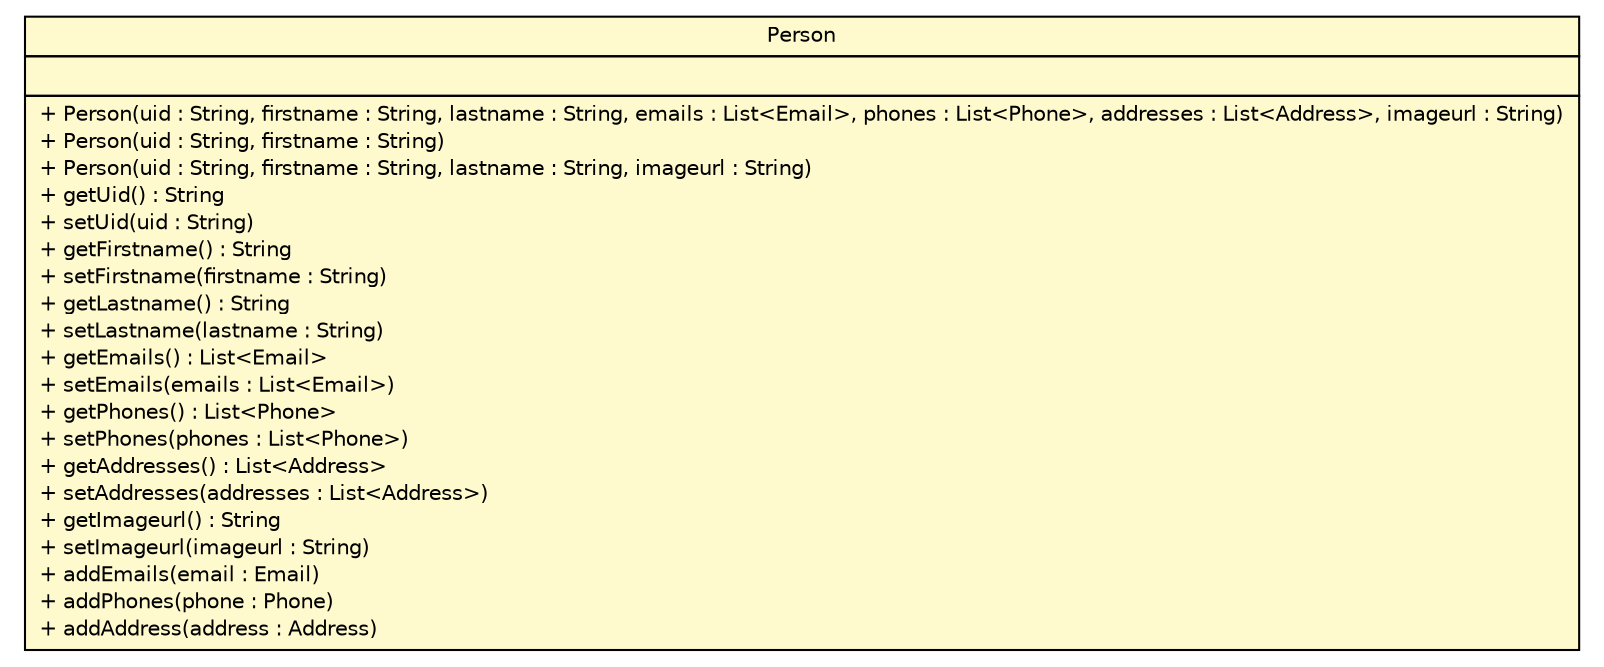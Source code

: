 #!/usr/local/bin/dot
#
# Class diagram 
# Generated by UMLGraph version 5.1 (http://www.umlgraph.org/)
#

digraph G {
	edge [fontname="Helvetica",fontsize=10,labelfontname="Helvetica",labelfontsize=10];
	node [fontname="Helvetica",fontsize=10,shape=plaintext];
	nodesep=0.25;
	ranksep=0.5;
	// com.clapi.data.Person
	c272 [label=<<table title="com.clapi.data.Person" border="0" cellborder="1" cellspacing="0" cellpadding="2" port="p" bgcolor="lemonChiffon" href="./Person.html">
		<tr><td><table border="0" cellspacing="0" cellpadding="1">
<tr><td align="center" balign="center"> Person </td></tr>
		</table></td></tr>
		<tr><td><table border="0" cellspacing="0" cellpadding="1">
<tr><td align="left" balign="left">  </td></tr>
		</table></td></tr>
		<tr><td><table border="0" cellspacing="0" cellpadding="1">
<tr><td align="left" balign="left"> + Person(uid : String, firstname : String, lastname : String, emails : List&lt;Email&gt;, phones : List&lt;Phone&gt;, addresses : List&lt;Address&gt;, imageurl : String) </td></tr>
<tr><td align="left" balign="left"> + Person(uid : String, firstname : String) </td></tr>
<tr><td align="left" balign="left"> + Person(uid : String, firstname : String, lastname : String, imageurl : String) </td></tr>
<tr><td align="left" balign="left"> + getUid() : String </td></tr>
<tr><td align="left" balign="left"> + setUid(uid : String) </td></tr>
<tr><td align="left" balign="left"> + getFirstname() : String </td></tr>
<tr><td align="left" balign="left"> + setFirstname(firstname : String) </td></tr>
<tr><td align="left" balign="left"> + getLastname() : String </td></tr>
<tr><td align="left" balign="left"> + setLastname(lastname : String) </td></tr>
<tr><td align="left" balign="left"> + getEmails() : List&lt;Email&gt; </td></tr>
<tr><td align="left" balign="left"> + setEmails(emails : List&lt;Email&gt;) </td></tr>
<tr><td align="left" balign="left"> + getPhones() : List&lt;Phone&gt; </td></tr>
<tr><td align="left" balign="left"> + setPhones(phones : List&lt;Phone&gt;) </td></tr>
<tr><td align="left" balign="left"> + getAddresses() : List&lt;Address&gt; </td></tr>
<tr><td align="left" balign="left"> + setAddresses(addresses : List&lt;Address&gt;) </td></tr>
<tr><td align="left" balign="left"> + getImageurl() : String </td></tr>
<tr><td align="left" balign="left"> + setImageurl(imageurl : String) </td></tr>
<tr><td align="left" balign="left"> + addEmails(email : Email) </td></tr>
<tr><td align="left" balign="left"> + addPhones(phone : Phone) </td></tr>
<tr><td align="left" balign="left"> + addAddress(address : Address) </td></tr>
		</table></td></tr>
		</table>>, fontname="Helvetica", fontcolor="black", fontsize=10.0];
}

